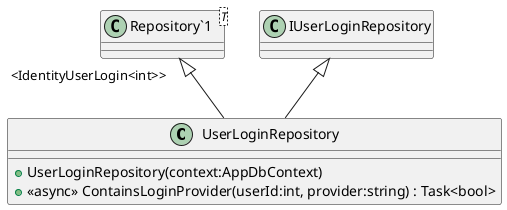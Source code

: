 @startuml
class UserLoginRepository {
    + UserLoginRepository(context:AppDbContext)
    + <<async>> ContainsLoginProvider(userId:int, provider:string) : Task<bool>
}
class "Repository`1"<T> {
}
"Repository`1" "<IdentityUserLogin<int>>" <|-- UserLoginRepository
IUserLoginRepository <|-- UserLoginRepository
@enduml
